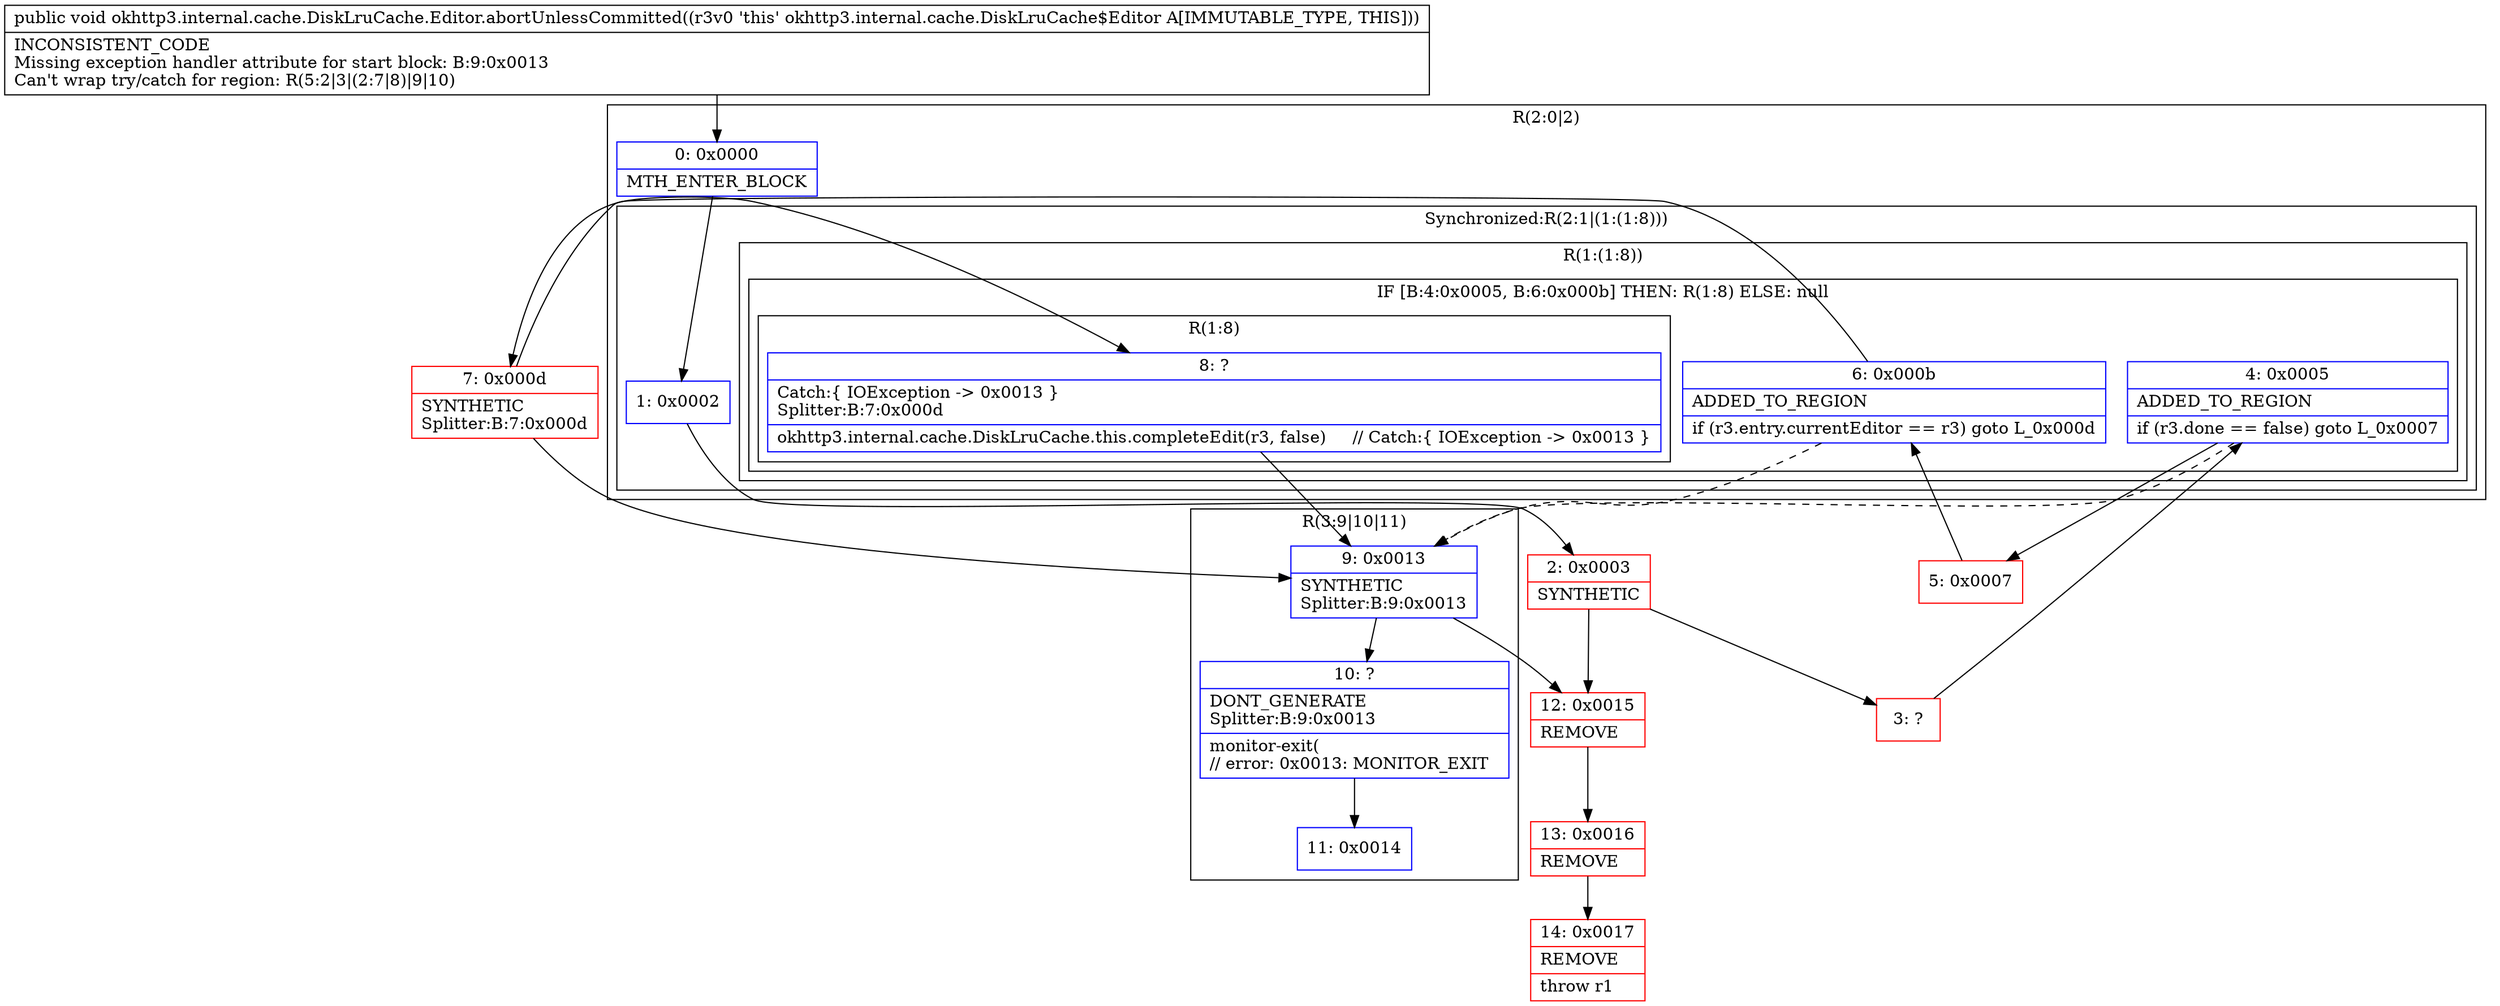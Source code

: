 digraph "CFG forokhttp3.internal.cache.DiskLruCache.Editor.abortUnlessCommitted()V" {
subgraph cluster_Region_693248652 {
label = "R(2:0|2)";
node [shape=record,color=blue];
Node_0 [shape=record,label="{0\:\ 0x0000|MTH_ENTER_BLOCK\l}"];
subgraph cluster_SynchronizedRegion_1455460184 {
label = "Synchronized:R(2:1|(1:(1:8)))";
node [shape=record,color=blue];
Node_1 [shape=record,label="{1\:\ 0x0002}"];
subgraph cluster_Region_1209403930 {
label = "R(1:(1:8))";
node [shape=record,color=blue];
subgraph cluster_IfRegion_768747411 {
label = "IF [B:4:0x0005, B:6:0x000b] THEN: R(1:8) ELSE: null";
node [shape=record,color=blue];
Node_4 [shape=record,label="{4\:\ 0x0005|ADDED_TO_REGION\l|if (r3.done == false) goto L_0x0007\l}"];
Node_6 [shape=record,label="{6\:\ 0x000b|ADDED_TO_REGION\l|if (r3.entry.currentEditor == r3) goto L_0x000d\l}"];
subgraph cluster_Region_363607783 {
label = "R(1:8)";
node [shape=record,color=blue];
Node_8 [shape=record,label="{8\:\ ?|Catch:\{ IOException \-\> 0x0013 \}\lSplitter:B:7:0x000d\l|okhttp3.internal.cache.DiskLruCache.this.completeEdit(r3, false)     \/\/ Catch:\{ IOException \-\> 0x0013 \}\l}"];
}
}
}
}
}
subgraph cluster_Region_1195692357 {
label = "R(3:9|10|11)";
node [shape=record,color=blue];
Node_9 [shape=record,label="{9\:\ 0x0013|SYNTHETIC\lSplitter:B:9:0x0013\l}"];
Node_10 [shape=record,label="{10\:\ ?|DONT_GENERATE\lSplitter:B:9:0x0013\l|monitor\-exit(\l\/\/ error: 0x0013: MONITOR_EXIT  \l}"];
Node_11 [shape=record,label="{11\:\ 0x0014}"];
}
Node_2 [shape=record,color=red,label="{2\:\ 0x0003|SYNTHETIC\l}"];
Node_3 [shape=record,color=red,label="{3\:\ ?}"];
Node_5 [shape=record,color=red,label="{5\:\ 0x0007}"];
Node_7 [shape=record,color=red,label="{7\:\ 0x000d|SYNTHETIC\lSplitter:B:7:0x000d\l}"];
Node_12 [shape=record,color=red,label="{12\:\ 0x0015|REMOVE\l}"];
Node_13 [shape=record,color=red,label="{13\:\ 0x0016|REMOVE\l}"];
Node_14 [shape=record,color=red,label="{14\:\ 0x0017|REMOVE\l|throw r1\l}"];
MethodNode[shape=record,label="{public void okhttp3.internal.cache.DiskLruCache.Editor.abortUnlessCommitted((r3v0 'this' okhttp3.internal.cache.DiskLruCache$Editor A[IMMUTABLE_TYPE, THIS]))  | INCONSISTENT_CODE\lMissing exception handler attribute for start block: B:9:0x0013\lCan't wrap try\/catch for region: R(5:2\|3\|(2:7\|8)\|9\|10)\l}"];
MethodNode -> Node_0;
Node_0 -> Node_1;
Node_1 -> Node_2;
Node_4 -> Node_5;
Node_4 -> Node_9[style=dashed];
Node_6 -> Node_7;
Node_6 -> Node_9[style=dashed];
Node_8 -> Node_9;
Node_9 -> Node_10;
Node_9 -> Node_12;
Node_10 -> Node_11;
Node_2 -> Node_3;
Node_2 -> Node_12;
Node_3 -> Node_4;
Node_5 -> Node_6;
Node_7 -> Node_8;
Node_7 -> Node_9;
Node_12 -> Node_13;
Node_13 -> Node_14;
}

